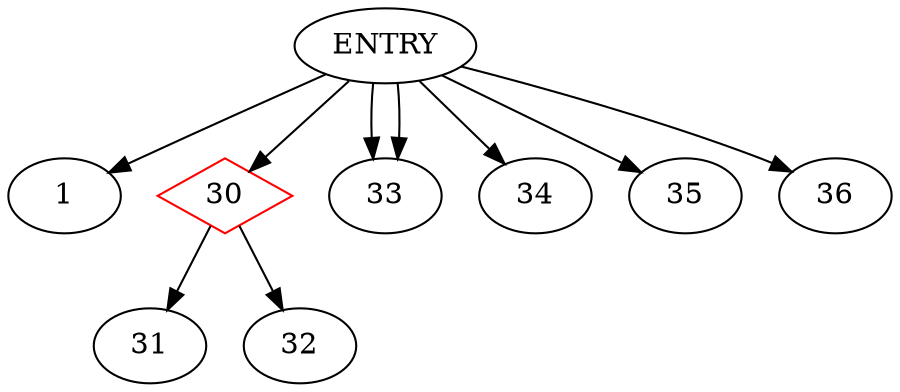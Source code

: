 digraph CDG {
ENTRY -> 1
30 [shape=diamond, color=red]
ENTRY -> 30
30-> 31
30-> 32
ENTRY -> 33
ENTRY -> 33
ENTRY -> 34
ENTRY -> 35
ENTRY -> 36
}

